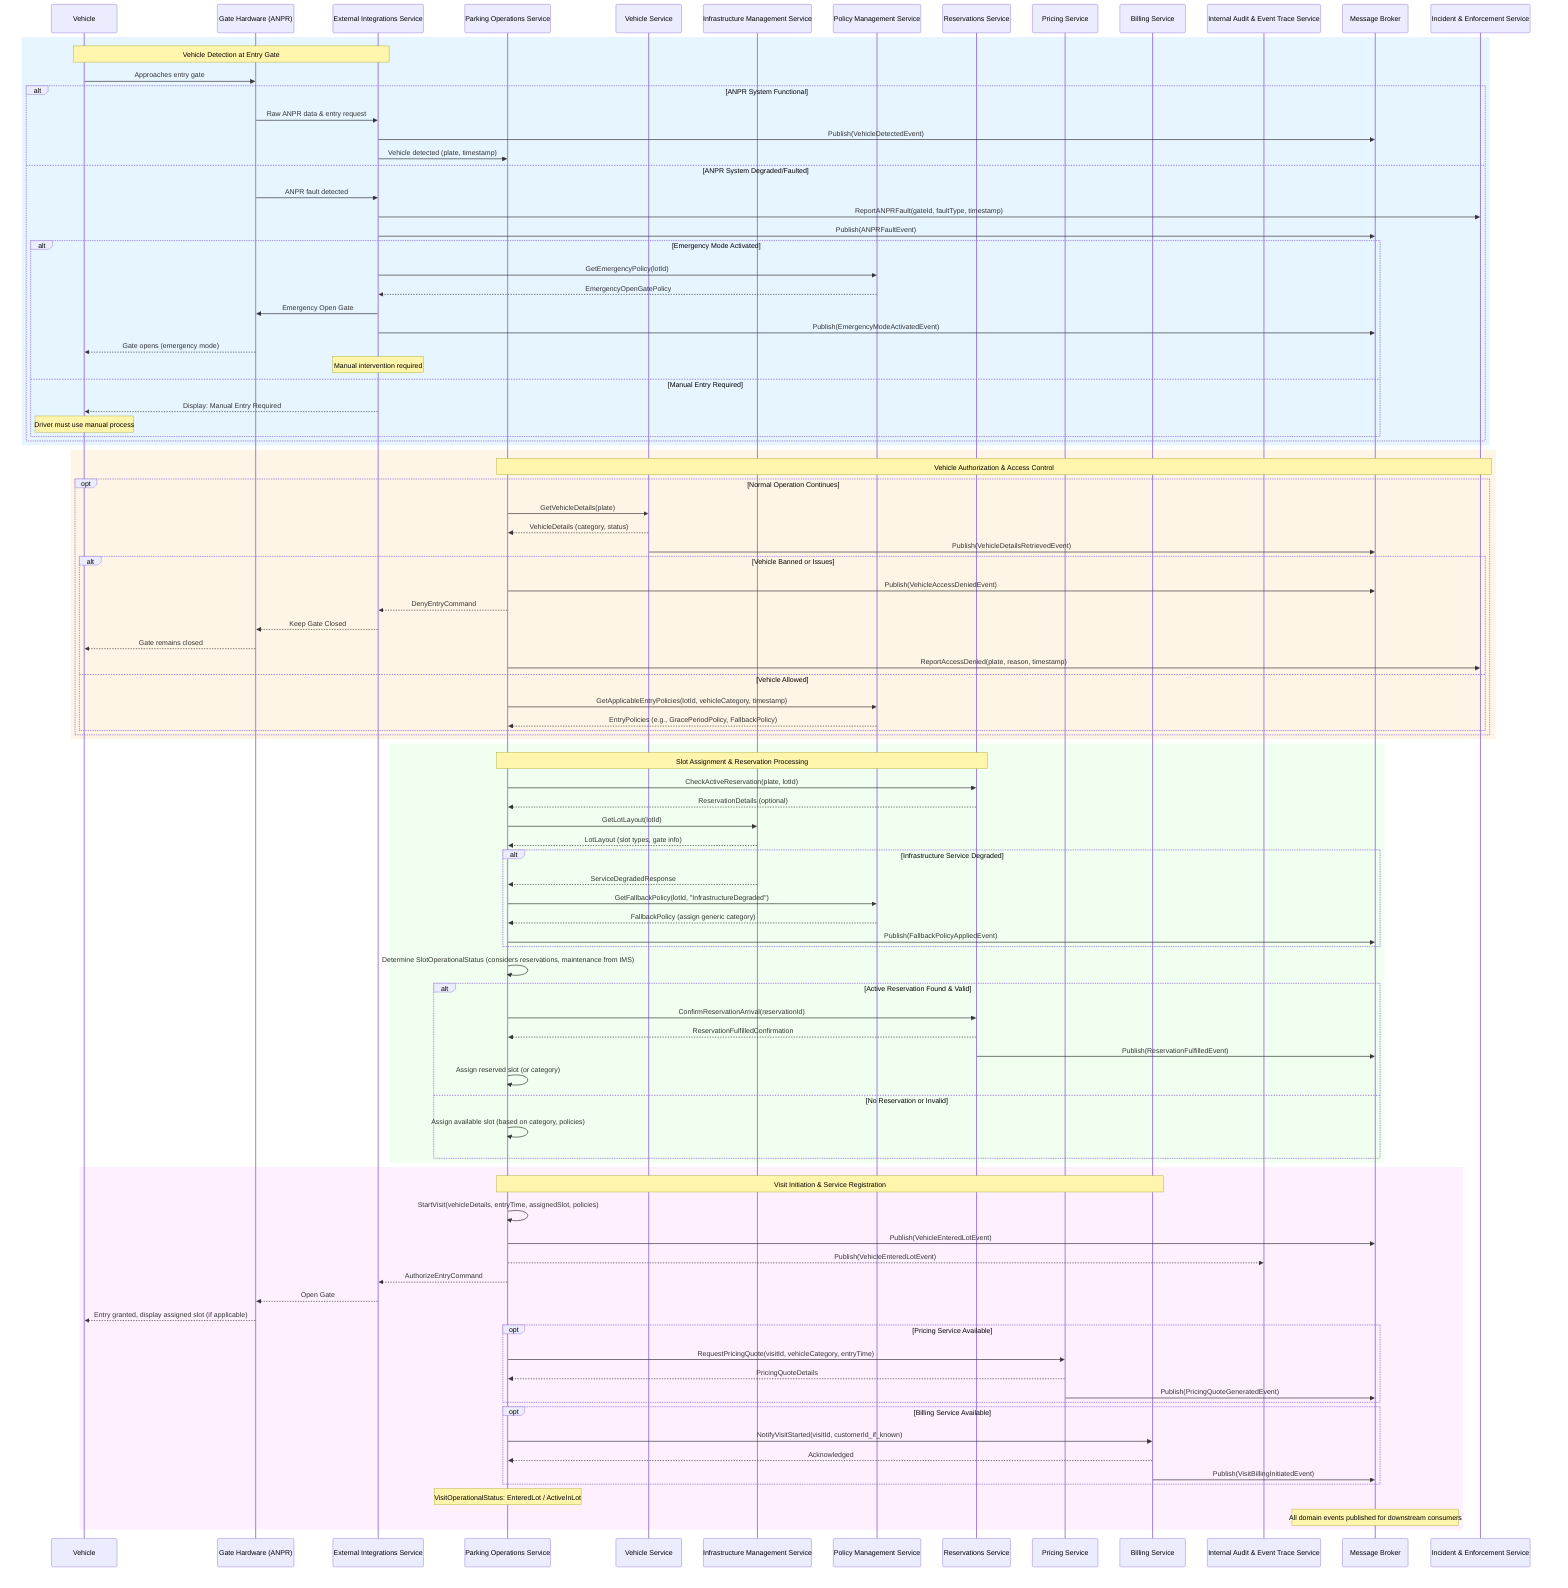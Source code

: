 sequenceDiagram
    participant V as Vehicle
    participant GateHW as Gate Hardware (ANPR)
    participant ExtInt as External Integrations Service
    participant PO as Parking Operations Service
    participant VS as Vehicle Service
    participant IMS as Infrastructure Management Service
    participant PolMS as Policy Management Service
    participant RS as Reservations Service
    participant PS as Pricing Service
    participant BS as Billing Service
    participant IAET as Internal Audit & Event Trace Service
    participant MB as Message Broker
    participant IES as Incident & Enforcement Service

    %% Vehicle Detection & ANPR Processing
    rect rgb(230, 245, 255)
    Note over V, ExtInt: Vehicle Detection at Entry Gate
    V->>GateHW: Approaches entry gate
    
    alt ANPR System Functional
        GateHW->>ExtInt: Raw ANPR data & entry request
        ExtInt->>MB: Publish(VehicleDetectedEvent)
        ExtInt->>PO: Vehicle detected (plate, timestamp)
    else ANPR System Degraded/Faulted
        GateHW->>ExtInt: ANPR fault detected
        ExtInt->>IES: ReportANPRFault(gateId, faultType, timestamp)
        ExtInt->>MB: Publish(ANPRFaultEvent)
        
        alt Emergency Mode Activated
            ExtInt->>PolMS: GetEmergencyPolicy(lotId)
            PolMS-->>ExtInt: EmergencyOpenGatePolicy
            ExtInt->>GateHW: Emergency Open Gate
            ExtInt->>MB: Publish(EmergencyModeActivatedEvent)
            GateHW-->>V: Gate opens (emergency mode)
            Note over ExtInt: Manual intervention required
        else Manual Entry Required
            ExtInt-->>V: Display: Manual Entry Required
            Note over V: Driver must use manual process
        end
    end
    end

    %% Vehicle Validation & Access Control
    rect rgb(255, 245, 230)
    Note over PO, IES: Vehicle Authorization & Access Control
    opt Normal Operation Continues
        PO->>VS: GetVehicleDetails(plate)
        VS-->>PO: VehicleDetails (category, status)
        VS->>MB: Publish(VehicleDetailsRetrievedEvent)

        alt Vehicle Banned or Issues
            PO->>MB: Publish(VehicleAccessDeniedEvent)
            PO-->>ExtInt: DenyEntryCommand
            ExtInt-->>GateHW: Keep Gate Closed
            GateHW-->>V: Gate remains closed
            PO->>IES: ReportAccessDenied(plate, reason, timestamp)
        else Vehicle Allowed
            PO->>PolMS: GetApplicableEntryPolicies(lotId, vehicleCategory, timestamp)
            PolMS-->>PO: EntryPolicies (e.g., GracePeriodPolicy, FallbackPolicy)
        end
    end
    end

    %% Slot Assignment & Reservation Handling
    rect rgb(240, 255, 240)
    Note over PO, RS: Slot Assignment & Reservation Processing
            PO->>RS: CheckActiveReservation(plate, lotId)
            RS-->>PO: ReservationDetails (optional)

            PO->>IMS: GetLotLayout(lotId)
            IMS-->>PO: LotLayout (slot types, gate info)
            
            alt Infrastructure Service Degraded
                IMS-->>PO: ServiceDegradedResponse
                PO->>PolMS: GetFallbackPolicy(lotId, "InfrastructureDegraded")
                PolMS-->>PO: FallbackPolicy (assign generic category)
                PO->>MB: Publish(FallbackPolicyAppliedEvent)
            end
            
            PO->>PO: Determine SlotOperationalStatus (considers reservations, maintenance from IMS)
            
            alt Active Reservation Found & Valid
                PO->>RS: ConfirmReservationArrival(reservationId)
                RS-->>PO: ReservationFulfilledConfirmation
                RS->>MB: Publish(ReservationFulfilledEvent)
                PO->>PO: Assign reserved slot (or category)
            else No Reservation or Invalid
                PO->>PO: Assign available slot (based on category, policies)
            end
    end

    %% Visit Initiation & Service Integration
    rect rgb(255, 240, 255)
    Note over PO, BS: Visit Initiation & Service Registration
            PO->>PO: StartVisit(vehicleDetails, entryTime, assignedSlot, policies)
            PO->>MB: Publish(VehicleEnteredLotEvent)
            PO-->>IAET: Publish(VehicleEnteredLotEvent)

            PO-->>ExtInt: AuthorizeEntryCommand
            ExtInt-->>GateHW: Open Gate
            GateHW-->>V: Entry granted, display assigned slot (if applicable)
            
            opt Pricing Service Available
                PO->>PS: RequestPricingQuote(visitId, vehicleCategory, entryTime)
                PS-->>PO: PricingQuoteDetails
                PS->>MB: Publish(PricingQuoteGeneratedEvent)
            end

            opt Billing Service Available
                PO->>BS: NotifyVisitStarted(visitId, customerId_if_known)
                BS-->>PO: Acknowledged
                BS->>MB: Publish(VisitBillingInitiatedEvent)
            end

            Note over PO: VisitOperationalStatus: EnteredLot / ActiveInLot
            Note over MB: All domain events published for downstream consumers
    end